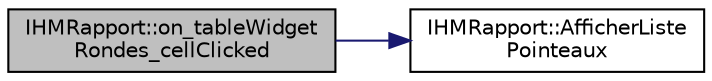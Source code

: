 digraph "IHMRapport::on_tableWidgetRondes_cellClicked"
{
 // LATEX_PDF_SIZE
  edge [fontname="Helvetica",fontsize="10",labelfontname="Helvetica",labelfontsize="10"];
  node [fontname="Helvetica",fontsize="10",shape=record];
  rankdir="LR";
  Node1 [label="IHMRapport::on_tableWidget\lRondes_cellClicked",height=0.2,width=0.4,color="black", fillcolor="grey75", style="filled", fontcolor="black",tooltip=" "];
  Node1 -> Node2 [color="midnightblue",fontsize="10",style="solid",fontname="Helvetica"];
  Node2 [label="IHMRapport::AfficherListe\lPointeaux",height=0.2,width=0.4,color="black", fillcolor="white", style="filled",URL="$class_i_h_m_rapport.html#a75577c34b5a039337c42ae94b00f1ad6",tooltip=" "];
}
